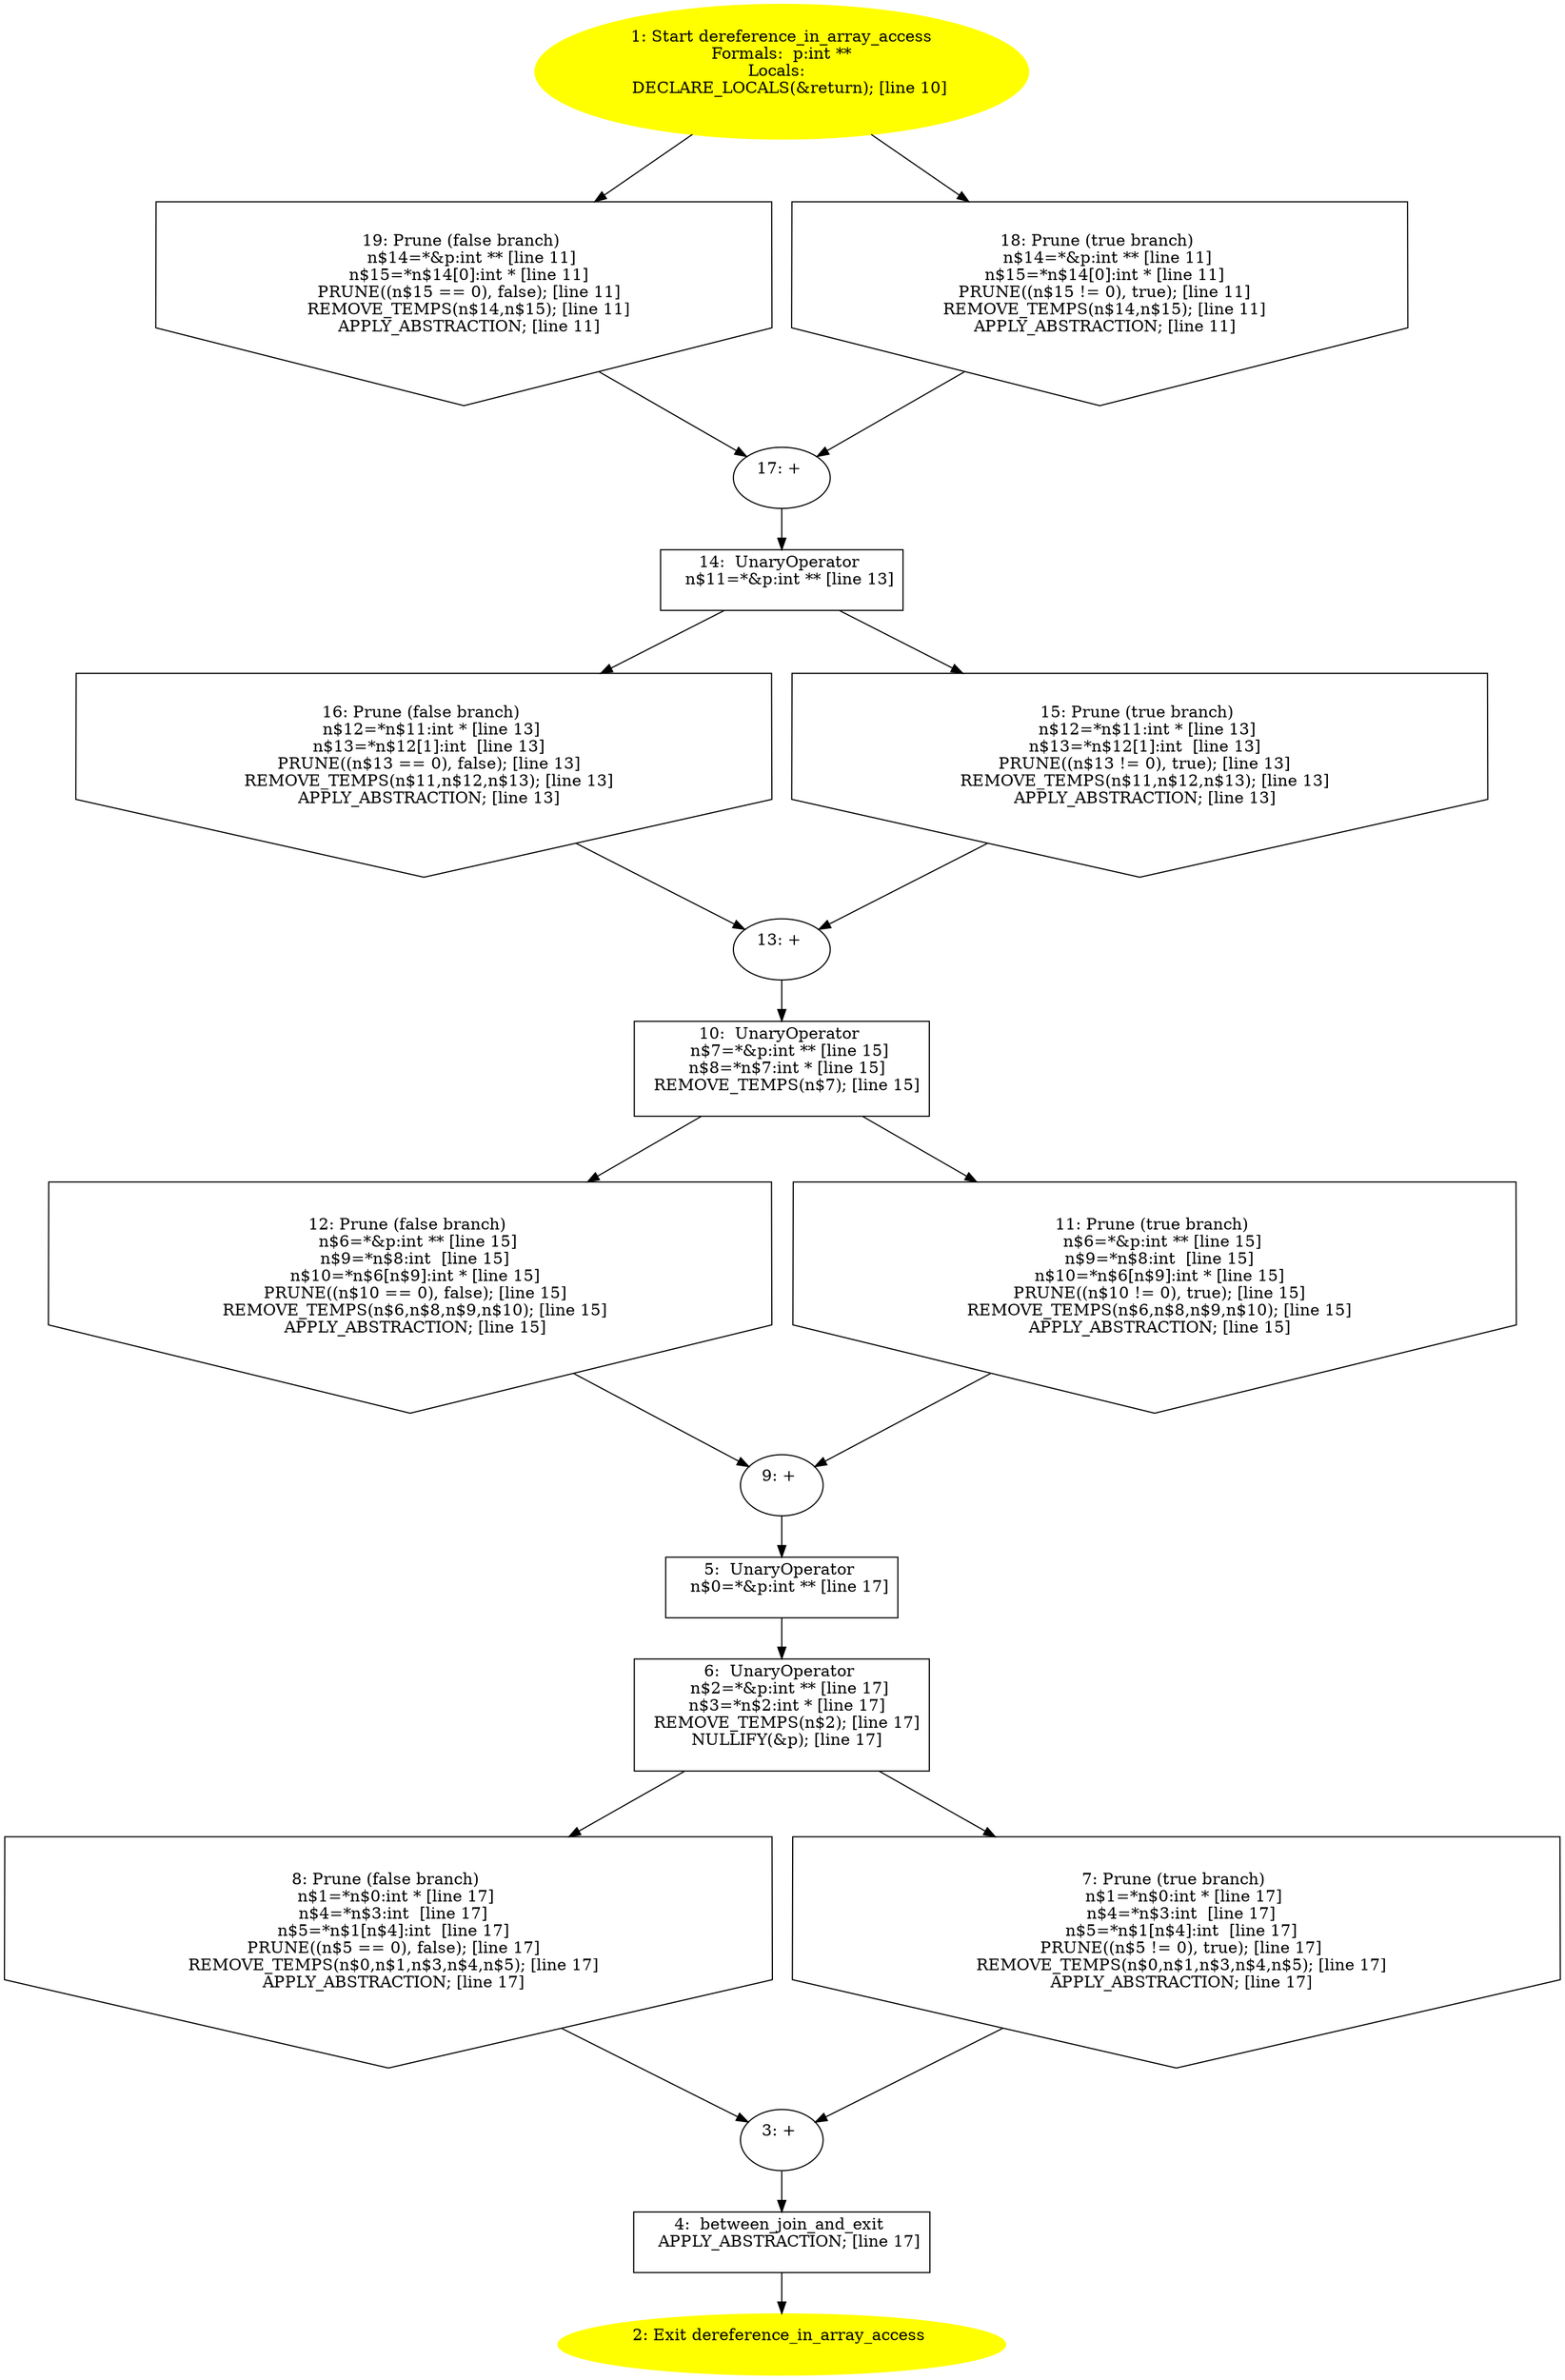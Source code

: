 /* @generated */
digraph iCFG {
19 [label="19: Prune (false branch) \n   n$14=*&p:int ** [line 11]\n  n$15=*n$14[0]:int * [line 11]\n  PRUNE((n$15 == 0), false); [line 11]\n  REMOVE_TEMPS(n$14,n$15); [line 11]\n  APPLY_ABSTRACTION; [line 11]\n " shape="invhouse"]
	

	 19 -> 17 ;
18 [label="18: Prune (true branch) \n   n$14=*&p:int ** [line 11]\n  n$15=*n$14[0]:int * [line 11]\n  PRUNE((n$15 != 0), true); [line 11]\n  REMOVE_TEMPS(n$14,n$15); [line 11]\n  APPLY_ABSTRACTION; [line 11]\n " shape="invhouse"]
	

	 18 -> 17 ;
17 [label="17: + \n  " ]
	

	 17 -> 14 ;
16 [label="16: Prune (false branch) \n   n$12=*n$11:int * [line 13]\n  n$13=*n$12[1]:int  [line 13]\n  PRUNE((n$13 == 0), false); [line 13]\n  REMOVE_TEMPS(n$11,n$12,n$13); [line 13]\n  APPLY_ABSTRACTION; [line 13]\n " shape="invhouse"]
	

	 16 -> 13 ;
15 [label="15: Prune (true branch) \n   n$12=*n$11:int * [line 13]\n  n$13=*n$12[1]:int  [line 13]\n  PRUNE((n$13 != 0), true); [line 13]\n  REMOVE_TEMPS(n$11,n$12,n$13); [line 13]\n  APPLY_ABSTRACTION; [line 13]\n " shape="invhouse"]
	

	 15 -> 13 ;
14 [label="14:  UnaryOperator \n   n$11=*&p:int ** [line 13]\n " shape="box"]
	

	 14 -> 15 ;
	 14 -> 16 ;
13 [label="13: + \n  " ]
	

	 13 -> 10 ;
12 [label="12: Prune (false branch) \n   n$6=*&p:int ** [line 15]\n  n$9=*n$8:int  [line 15]\n  n$10=*n$6[n$9]:int * [line 15]\n  PRUNE((n$10 == 0), false); [line 15]\n  REMOVE_TEMPS(n$6,n$8,n$9,n$10); [line 15]\n  APPLY_ABSTRACTION; [line 15]\n " shape="invhouse"]
	

	 12 -> 9 ;
11 [label="11: Prune (true branch) \n   n$6=*&p:int ** [line 15]\n  n$9=*n$8:int  [line 15]\n  n$10=*n$6[n$9]:int * [line 15]\n  PRUNE((n$10 != 0), true); [line 15]\n  REMOVE_TEMPS(n$6,n$8,n$9,n$10); [line 15]\n  APPLY_ABSTRACTION; [line 15]\n " shape="invhouse"]
	

	 11 -> 9 ;
10 [label="10:  UnaryOperator \n   n$7=*&p:int ** [line 15]\n  n$8=*n$7:int * [line 15]\n  REMOVE_TEMPS(n$7); [line 15]\n " shape="box"]
	

	 10 -> 11 ;
	 10 -> 12 ;
9 [label="9: + \n  " ]
	

	 9 -> 5 ;
8 [label="8: Prune (false branch) \n   n$1=*n$0:int * [line 17]\n  n$4=*n$3:int  [line 17]\n  n$5=*n$1[n$4]:int  [line 17]\n  PRUNE((n$5 == 0), false); [line 17]\n  REMOVE_TEMPS(n$0,n$1,n$3,n$4,n$5); [line 17]\n  APPLY_ABSTRACTION; [line 17]\n " shape="invhouse"]
	

	 8 -> 3 ;
7 [label="7: Prune (true branch) \n   n$1=*n$0:int * [line 17]\n  n$4=*n$3:int  [line 17]\n  n$5=*n$1[n$4]:int  [line 17]\n  PRUNE((n$5 != 0), true); [line 17]\n  REMOVE_TEMPS(n$0,n$1,n$3,n$4,n$5); [line 17]\n  APPLY_ABSTRACTION; [line 17]\n " shape="invhouse"]
	

	 7 -> 3 ;
6 [label="6:  UnaryOperator \n   n$2=*&p:int ** [line 17]\n  n$3=*n$2:int * [line 17]\n  REMOVE_TEMPS(n$2); [line 17]\n  NULLIFY(&p); [line 17]\n " shape="box"]
	

	 6 -> 7 ;
	 6 -> 8 ;
5 [label="5:  UnaryOperator \n   n$0=*&p:int ** [line 17]\n " shape="box"]
	

	 5 -> 6 ;
4 [label="4:  between_join_and_exit \n   APPLY_ABSTRACTION; [line 17]\n " shape="box"]
	

	 4 -> 2 ;
3 [label="3: + \n  " ]
	

	 3 -> 4 ;
2 [label="2: Exit dereference_in_array_access \n  " color=yellow style=filled]
	

1 [label="1: Start dereference_in_array_access\nFormals:  p:int **\nLocals:  \n   DECLARE_LOCALS(&return); [line 10]\n " color=yellow style=filled]
	

	 1 -> 18 ;
	 1 -> 19 ;
}
